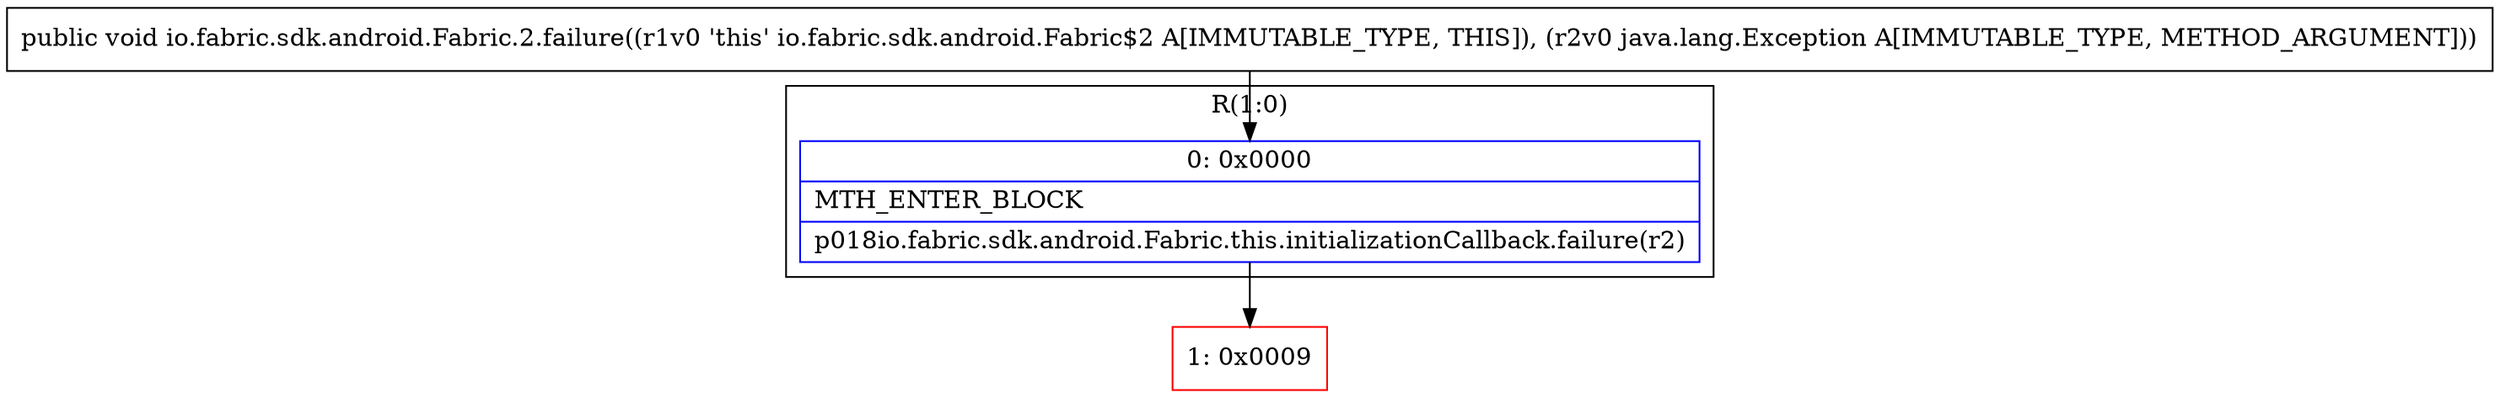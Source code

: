 digraph "CFG forio.fabric.sdk.android.Fabric.2.failure(Ljava\/lang\/Exception;)V" {
subgraph cluster_Region_1968972596 {
label = "R(1:0)";
node [shape=record,color=blue];
Node_0 [shape=record,label="{0\:\ 0x0000|MTH_ENTER_BLOCK\l|p018io.fabric.sdk.android.Fabric.this.initializationCallback.failure(r2)\l}"];
}
Node_1 [shape=record,color=red,label="{1\:\ 0x0009}"];
MethodNode[shape=record,label="{public void io.fabric.sdk.android.Fabric.2.failure((r1v0 'this' io.fabric.sdk.android.Fabric$2 A[IMMUTABLE_TYPE, THIS]), (r2v0 java.lang.Exception A[IMMUTABLE_TYPE, METHOD_ARGUMENT])) }"];
MethodNode -> Node_0;
Node_0 -> Node_1;
}

